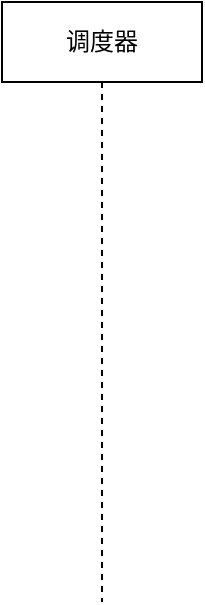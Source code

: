 <mxfile version="21.6.2" type="github">
  <diagram name="第 1 页" id="8J0nVcGlbO7vgvr5VN-F">
    <mxGraphModel dx="954" dy="457" grid="1" gridSize="10" guides="1" tooltips="1" connect="1" arrows="1" fold="1" page="1" pageScale="1" pageWidth="827" pageHeight="1169" math="0" shadow="0">
      <root>
        <mxCell id="0" />
        <mxCell id="1" parent="0" />
        <mxCell id="1S54bPn1rzjwZ6_FK3ry-2" value="调度器" style="shape=umlLifeline;perimeter=lifelinePerimeter;whiteSpace=wrap;html=1;container=1;dropTarget=0;collapsible=0;recursiveResize=0;outlineConnect=0;portConstraint=eastwest;newEdgeStyle={&quot;edgeStyle&quot;:&quot;elbowEdgeStyle&quot;,&quot;elbow&quot;:&quot;vertical&quot;,&quot;curved&quot;:0,&quot;rounded&quot;:0};" vertex="1" parent="1">
          <mxGeometry x="130" y="50" width="100" height="300" as="geometry" />
        </mxCell>
      </root>
    </mxGraphModel>
  </diagram>
</mxfile>

